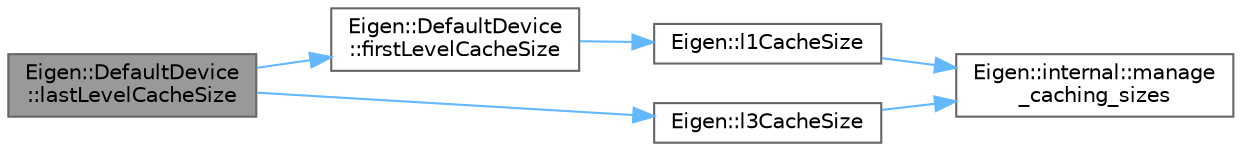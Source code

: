 digraph "Eigen::DefaultDevice::lastLevelCacheSize"
{
 // LATEX_PDF_SIZE
  bgcolor="transparent";
  edge [fontname=Helvetica,fontsize=10,labelfontname=Helvetica,labelfontsize=10];
  node [fontname=Helvetica,fontsize=10,shape=box,height=0.2,width=0.4];
  rankdir="LR";
  Node1 [id="Node000001",label="Eigen::DefaultDevice\l::lastLevelCacheSize",height=0.2,width=0.4,color="gray40", fillcolor="grey60", style="filled", fontcolor="black",tooltip=" "];
  Node1 -> Node2 [id="edge1_Node000001_Node000002",color="steelblue1",style="solid",tooltip=" "];
  Node2 [id="Node000002",label="Eigen::DefaultDevice\l::firstLevelCacheSize",height=0.2,width=0.4,color="grey40", fillcolor="white", style="filled",URL="$struct_eigen_1_1_default_device.html#a7433e4c7d515d523cd81e2e93402152c",tooltip=" "];
  Node2 -> Node3 [id="edge2_Node000002_Node000003",color="steelblue1",style="solid",tooltip=" "];
  Node3 [id="Node000003",label="Eigen::l1CacheSize",height=0.2,width=0.4,color="grey40", fillcolor="white", style="filled",URL="$namespace_eigen.html#a2669f89ff38296a38e6d973552eb4e33",tooltip=" "];
  Node3 -> Node4 [id="edge3_Node000003_Node000004",color="steelblue1",style="solid",tooltip=" "];
  Node4 [id="Node000004",label="Eigen::internal::manage\l_caching_sizes",height=0.2,width=0.4,color="grey40", fillcolor="white", style="filled",URL="$namespace_eigen_1_1internal.html#aa32f9fb4cd20f86ef87d00db101e2f7c",tooltip=" "];
  Node1 -> Node5 [id="edge4_Node000001_Node000005",color="steelblue1",style="solid",tooltip=" "];
  Node5 [id="Node000005",label="Eigen::l3CacheSize",height=0.2,width=0.4,color="grey40", fillcolor="white", style="filled",URL="$namespace_eigen.html#ae2efa4852ea90c2d47b7dcec5b40ba2b",tooltip=" "];
  Node5 -> Node4 [id="edge5_Node000005_Node000004",color="steelblue1",style="solid",tooltip=" "];
}
